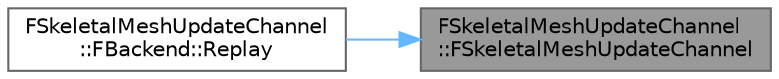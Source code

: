 digraph "FSkeletalMeshUpdateChannel::FSkeletalMeshUpdateChannel"
{
 // INTERACTIVE_SVG=YES
 // LATEX_PDF_SIZE
  bgcolor="transparent";
  edge [fontname=Helvetica,fontsize=10,labelfontname=Helvetica,labelfontsize=10];
  node [fontname=Helvetica,fontsize=10,shape=box,height=0.2,width=0.4];
  rankdir="RL";
  Node1 [id="Node000001",label="FSkeletalMeshUpdateChannel\l::FSkeletalMeshUpdateChannel",height=0.2,width=0.4,color="gray40", fillcolor="grey60", style="filled", fontcolor="black",tooltip=" "];
  Node1 -> Node2 [id="edge1_Node000001_Node000002",dir="back",color="steelblue1",style="solid",tooltip=" "];
  Node2 [id="Node000002",label="FSkeletalMeshUpdateChannel\l::FBackend::Replay",height=0.2,width=0.4,color="grey40", fillcolor="white", style="filled",URL="$d3/da6/structFSkeletalMeshUpdateChannel_1_1FBackend.html#ab3609922d9e5b35b29575932b864010f",tooltip=" "];
}
